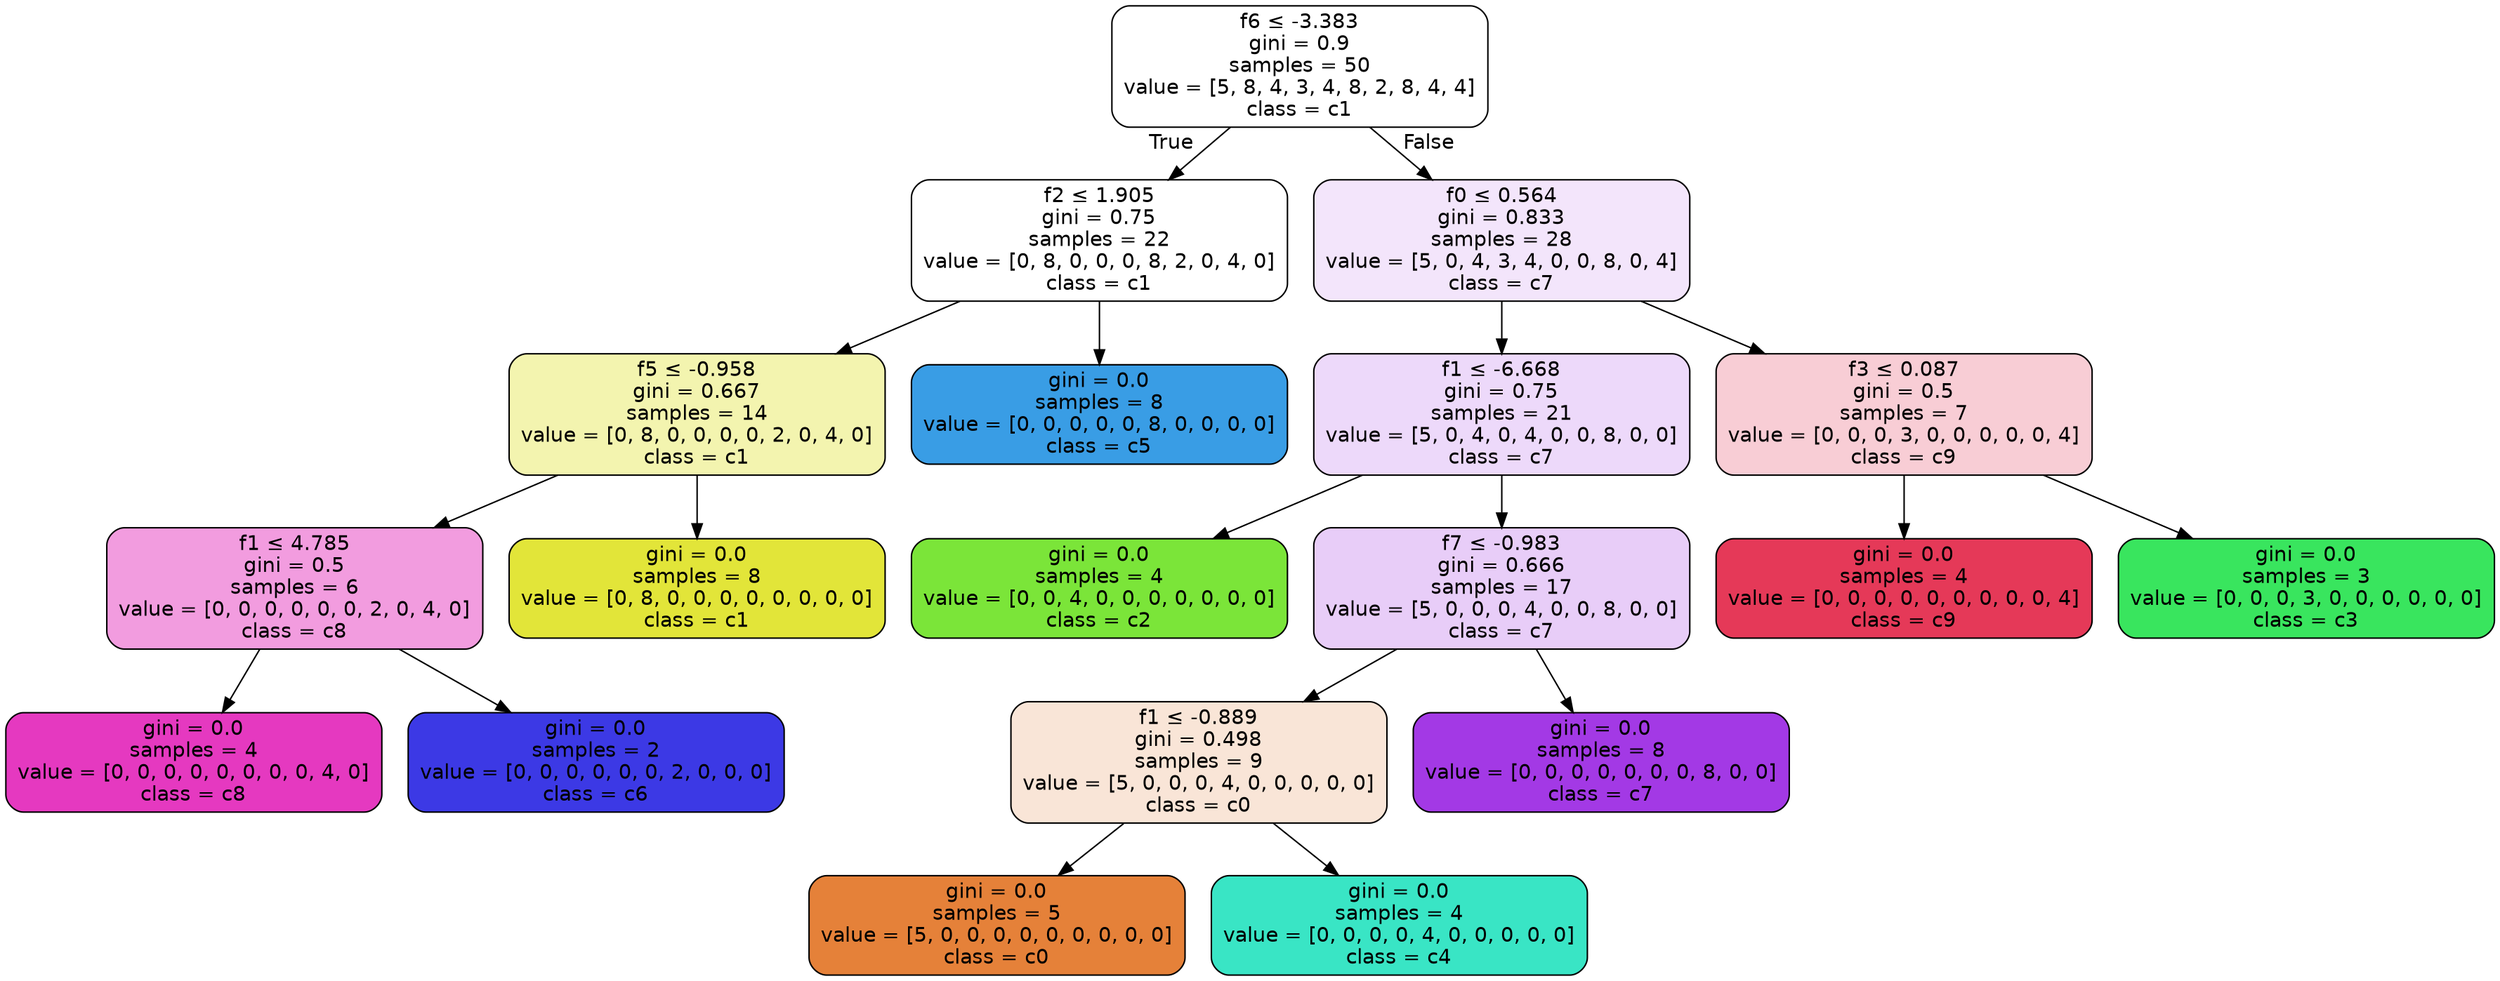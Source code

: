 digraph Tree {
node [shape=box, style="filled, rounded", color="black", fontname=helvetica] ;
edge [fontname=helvetica] ;
0 [label=<f6 &le; -3.383<br/>gini = 0.9<br/>samples = 50<br/>value = [5, 8, 4, 3, 4, 8, 2, 8, 4, 4]<br/>class = c1>, fillcolor="#e2e53900"] ;
1 [label=<f2 &le; 1.905<br/>gini = 0.75<br/>samples = 22<br/>value = [0, 8, 0, 0, 0, 8, 2, 0, 4, 0]<br/>class = c1>, fillcolor="#e2e53900"] ;
0 -> 1 [labeldistance=2.5, labelangle=45, headlabel="True"] ;
2 [label=<f5 &le; -0.958<br/>gini = 0.667<br/>samples = 14<br/>value = [0, 8, 0, 0, 0, 0, 2, 0, 4, 0]<br/>class = c1>, fillcolor="#e2e53966"] ;
1 -> 2 ;
3 [label=<f1 &le; 4.785<br/>gini = 0.5<br/>samples = 6<br/>value = [0, 0, 0, 0, 0, 0, 2, 0, 4, 0]<br/>class = c8>, fillcolor="#e539c07f"] ;
2 -> 3 ;
4 [label=<gini = 0.0<br/>samples = 4<br/>value = [0, 0, 0, 0, 0, 0, 0, 0, 4, 0]<br/>class = c8>, fillcolor="#e539c0ff"] ;
3 -> 4 ;
5 [label=<gini = 0.0<br/>samples = 2<br/>value = [0, 0, 0, 0, 0, 0, 2, 0, 0, 0]<br/>class = c6>, fillcolor="#3c39e5ff"] ;
3 -> 5 ;
6 [label=<gini = 0.0<br/>samples = 8<br/>value = [0, 8, 0, 0, 0, 0, 0, 0, 0, 0]<br/>class = c1>, fillcolor="#e2e539ff"] ;
2 -> 6 ;
7 [label=<gini = 0.0<br/>samples = 8<br/>value = [0, 0, 0, 0, 0, 8, 0, 0, 0, 0]<br/>class = c5>, fillcolor="#399de5ff"] ;
1 -> 7 ;
8 [label=<f0 &le; 0.564<br/>gini = 0.833<br/>samples = 28<br/>value = [5, 0, 4, 3, 4, 0, 0, 8, 0, 4]<br/>class = c7>, fillcolor="#a339e521"] ;
0 -> 8 [labeldistance=2.5, labelangle=-45, headlabel="False"] ;
9 [label=<f1 &le; -6.668<br/>gini = 0.75<br/>samples = 21<br/>value = [5, 0, 4, 0, 4, 0, 0, 8, 0, 0]<br/>class = c7>, fillcolor="#a339e530"] ;
8 -> 9 ;
10 [label=<gini = 0.0<br/>samples = 4<br/>value = [0, 0, 4, 0, 0, 0, 0, 0, 0, 0]<br/>class = c2>, fillcolor="#7be539ff"] ;
9 -> 10 ;
11 [label=<f7 &le; -0.983<br/>gini = 0.666<br/>samples = 17<br/>value = [5, 0, 0, 0, 4, 0, 0, 8, 0, 0]<br/>class = c7>, fillcolor="#a339e540"] ;
9 -> 11 ;
12 [label=<f1 &le; -0.889<br/>gini = 0.498<br/>samples = 9<br/>value = [5, 0, 0, 0, 4, 0, 0, 0, 0, 0]<br/>class = c0>, fillcolor="#e5813933"] ;
11 -> 12 ;
13 [label=<gini = 0.0<br/>samples = 5<br/>value = [5, 0, 0, 0, 0, 0, 0, 0, 0, 0]<br/>class = c0>, fillcolor="#e58139ff"] ;
12 -> 13 ;
14 [label=<gini = 0.0<br/>samples = 4<br/>value = [0, 0, 0, 0, 4, 0, 0, 0, 0, 0]<br/>class = c4>, fillcolor="#39e5c5ff"] ;
12 -> 14 ;
15 [label=<gini = 0.0<br/>samples = 8<br/>value = [0, 0, 0, 0, 0, 0, 0, 8, 0, 0]<br/>class = c7>, fillcolor="#a339e5ff"] ;
11 -> 15 ;
16 [label=<f3 &le; 0.087<br/>gini = 0.5<br/>samples = 7<br/>value = [0, 0, 0, 3, 0, 0, 0, 0, 0, 4]<br/>class = c9>, fillcolor="#e5395840"] ;
8 -> 16 ;
17 [label=<gini = 0.0<br/>samples = 4<br/>value = [0, 0, 0, 0, 0, 0, 0, 0, 0, 4]<br/>class = c9>, fillcolor="#e53958ff"] ;
16 -> 17 ;
18 [label=<gini = 0.0<br/>samples = 3<br/>value = [0, 0, 0, 3, 0, 0, 0, 0, 0, 0]<br/>class = c3>, fillcolor="#39e55eff"] ;
16 -> 18 ;
}
